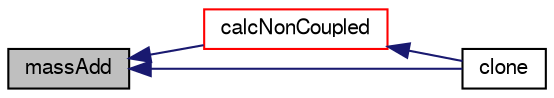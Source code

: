 digraph "massAdd"
{
  bgcolor="transparent";
  edge [fontname="FreeSans",fontsize="10",labelfontname="FreeSans",labelfontsize="10"];
  node [fontname="FreeSans",fontsize="10",shape=record];
  rankdir="LR";
  Node219 [label="massAdd",height=0.2,width=0.4,color="black", fillcolor="grey75", style="filled", fontcolor="black"];
  Node219 -> Node220 [dir="back",color="midnightblue",fontsize="10",style="solid",fontname="FreeSans"];
  Node220 [label="calcNonCoupled",height=0.2,width=0.4,color="red",URL="$a24154.html#a0e3253e601c7db3a3db9d3c921218fd9",tooltip="Calculate the non-coupled force. "];
  Node220 -> Node223 [dir="back",color="midnightblue",fontsize="10",style="solid",fontname="FreeSans"];
  Node223 [label="clone",height=0.2,width=0.4,color="black",URL="$a24154.html#ac7eaa8b220cc46ce90a03b7fc312138e",tooltip="Construct and return a clone. "];
  Node219 -> Node223 [dir="back",color="midnightblue",fontsize="10",style="solid",fontname="FreeSans"];
}
